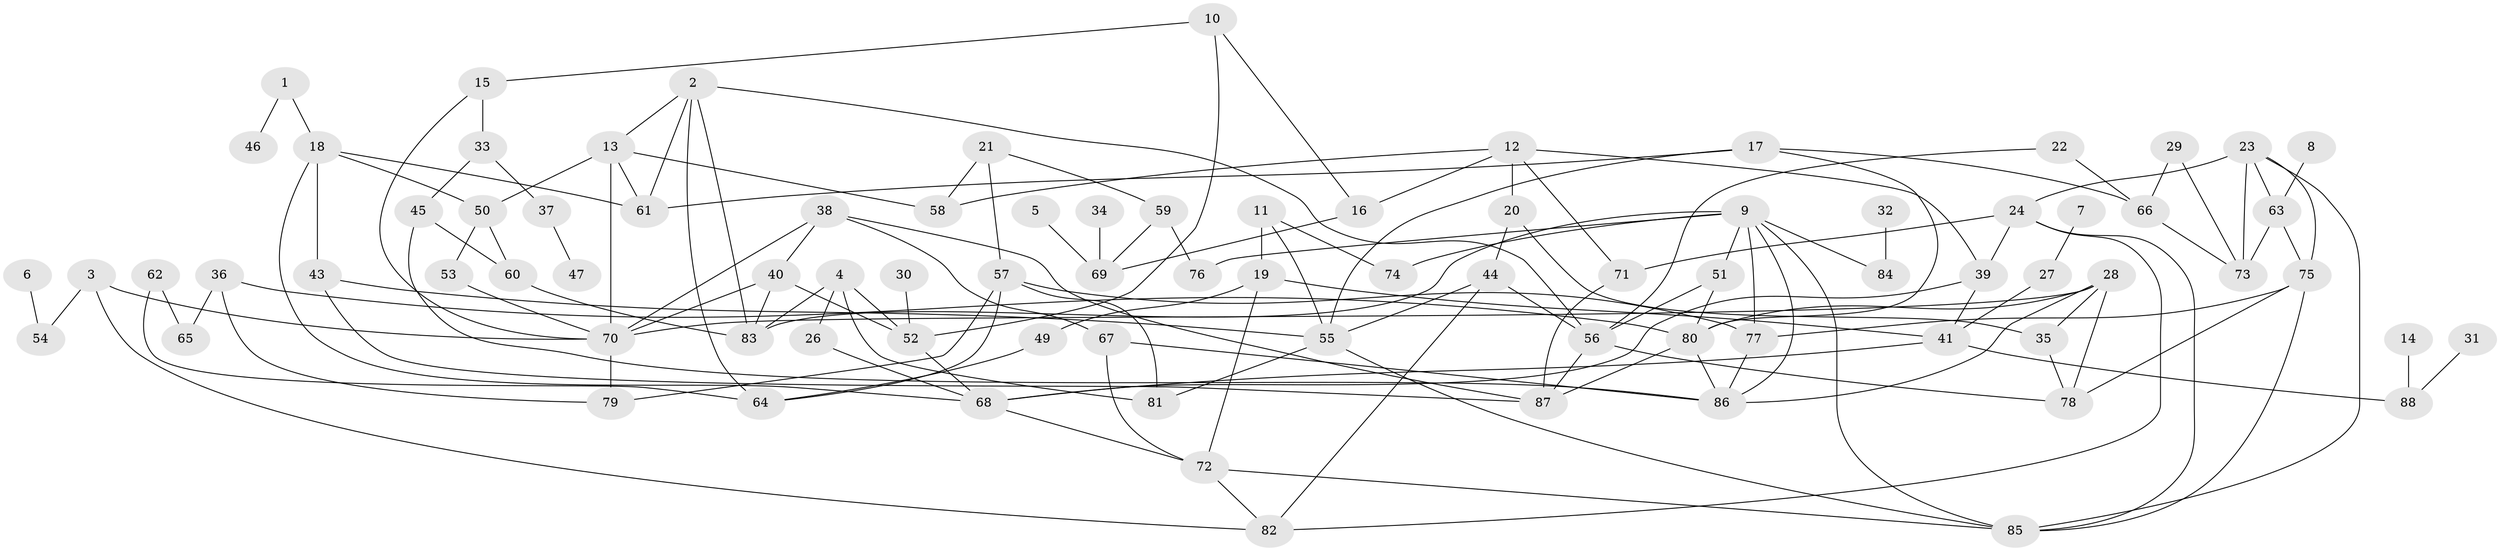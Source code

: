 // original degree distribution, {2: 0.2, 3: 0.28, 6: 0.048, 4: 0.16, 1: 0.184, 5: 0.088, 8: 0.008, 0: 0.024, 9: 0.008}
// Generated by graph-tools (version 1.1) at 2025/35/03/04/25 23:35:47]
// undirected, 85 vertices, 146 edges
graph export_dot {
  node [color=gray90,style=filled];
  1;
  2;
  3;
  4;
  5;
  6;
  7;
  8;
  9;
  10;
  11;
  12;
  13;
  14;
  15;
  16;
  17;
  18;
  19;
  20;
  21;
  22;
  23;
  24;
  26;
  27;
  28;
  29;
  30;
  31;
  32;
  33;
  34;
  35;
  36;
  37;
  38;
  39;
  40;
  41;
  43;
  44;
  45;
  46;
  47;
  49;
  50;
  51;
  52;
  53;
  54;
  55;
  56;
  57;
  58;
  59;
  60;
  61;
  62;
  63;
  64;
  65;
  66;
  67;
  68;
  69;
  70;
  71;
  72;
  73;
  74;
  75;
  76;
  77;
  78;
  79;
  80;
  81;
  82;
  83;
  84;
  85;
  86;
  87;
  88;
  1 -- 18 [weight=1.0];
  1 -- 46 [weight=1.0];
  2 -- 13 [weight=1.0];
  2 -- 56 [weight=1.0];
  2 -- 61 [weight=1.0];
  2 -- 64 [weight=1.0];
  2 -- 83 [weight=1.0];
  3 -- 54 [weight=1.0];
  3 -- 70 [weight=1.0];
  3 -- 82 [weight=1.0];
  4 -- 26 [weight=1.0];
  4 -- 52 [weight=1.0];
  4 -- 81 [weight=1.0];
  4 -- 83 [weight=1.0];
  5 -- 69 [weight=1.0];
  6 -- 54 [weight=1.0];
  7 -- 27 [weight=1.0];
  8 -- 63 [weight=1.0];
  9 -- 51 [weight=1.0];
  9 -- 74 [weight=1.0];
  9 -- 76 [weight=1.0];
  9 -- 77 [weight=1.0];
  9 -- 83 [weight=1.0];
  9 -- 84 [weight=1.0];
  9 -- 85 [weight=1.0];
  9 -- 86 [weight=1.0];
  10 -- 15 [weight=1.0];
  10 -- 16 [weight=1.0];
  10 -- 52 [weight=1.0];
  11 -- 19 [weight=1.0];
  11 -- 55 [weight=1.0];
  11 -- 74 [weight=1.0];
  12 -- 16 [weight=1.0];
  12 -- 20 [weight=1.0];
  12 -- 39 [weight=1.0];
  12 -- 58 [weight=1.0];
  12 -- 71 [weight=1.0];
  13 -- 50 [weight=1.0];
  13 -- 58 [weight=1.0];
  13 -- 61 [weight=1.0];
  13 -- 70 [weight=1.0];
  14 -- 88 [weight=1.0];
  15 -- 33 [weight=1.0];
  15 -- 70 [weight=1.0];
  16 -- 69 [weight=1.0];
  17 -- 55 [weight=1.0];
  17 -- 61 [weight=1.0];
  17 -- 66 [weight=1.0];
  17 -- 80 [weight=1.0];
  18 -- 43 [weight=1.0];
  18 -- 50 [weight=1.0];
  18 -- 61 [weight=1.0];
  18 -- 68 [weight=1.0];
  19 -- 41 [weight=1.0];
  19 -- 49 [weight=1.0];
  19 -- 72 [weight=1.0];
  20 -- 35 [weight=1.0];
  20 -- 44 [weight=1.0];
  21 -- 57 [weight=1.0];
  21 -- 58 [weight=1.0];
  21 -- 59 [weight=1.0];
  22 -- 56 [weight=1.0];
  22 -- 66 [weight=1.0];
  23 -- 24 [weight=1.0];
  23 -- 63 [weight=1.0];
  23 -- 73 [weight=1.0];
  23 -- 75 [weight=1.0];
  23 -- 85 [weight=1.0];
  24 -- 39 [weight=1.0];
  24 -- 71 [weight=1.0];
  24 -- 82 [weight=1.0];
  24 -- 85 [weight=1.0];
  26 -- 68 [weight=1.0];
  27 -- 41 [weight=1.0];
  28 -- 35 [weight=1.0];
  28 -- 70 [weight=1.0];
  28 -- 78 [weight=1.0];
  28 -- 80 [weight=1.0];
  28 -- 86 [weight=1.0];
  29 -- 66 [weight=1.0];
  29 -- 73 [weight=1.0];
  30 -- 52 [weight=1.0];
  31 -- 88 [weight=1.0];
  32 -- 84 [weight=1.0];
  33 -- 37 [weight=1.0];
  33 -- 45 [weight=1.0];
  34 -- 69 [weight=1.0];
  35 -- 78 [weight=1.0];
  36 -- 65 [weight=1.0];
  36 -- 79 [weight=1.0];
  36 -- 80 [weight=1.0];
  37 -- 47 [weight=1.0];
  38 -- 40 [weight=1.0];
  38 -- 67 [weight=1.0];
  38 -- 70 [weight=1.0];
  38 -- 87 [weight=1.0];
  39 -- 41 [weight=1.0];
  39 -- 68 [weight=1.0];
  40 -- 52 [weight=1.0];
  40 -- 70 [weight=1.0];
  40 -- 83 [weight=1.0];
  41 -- 68 [weight=1.0];
  41 -- 88 [weight=1.0];
  43 -- 55 [weight=1.0];
  43 -- 87 [weight=1.0];
  44 -- 55 [weight=1.0];
  44 -- 56 [weight=1.0];
  44 -- 82 [weight=1.0];
  45 -- 60 [weight=1.0];
  45 -- 86 [weight=1.0];
  49 -- 64 [weight=1.0];
  50 -- 53 [weight=1.0];
  50 -- 60 [weight=1.0];
  51 -- 56 [weight=1.0];
  51 -- 80 [weight=1.0];
  52 -- 68 [weight=1.0];
  53 -- 70 [weight=1.0];
  55 -- 81 [weight=1.0];
  55 -- 85 [weight=1.0];
  56 -- 78 [weight=1.0];
  56 -- 87 [weight=1.0];
  57 -- 64 [weight=1.0];
  57 -- 77 [weight=1.0];
  57 -- 79 [weight=1.0];
  57 -- 81 [weight=1.0];
  59 -- 69 [weight=1.0];
  59 -- 76 [weight=1.0];
  60 -- 83 [weight=1.0];
  62 -- 64 [weight=1.0];
  62 -- 65 [weight=1.0];
  63 -- 73 [weight=1.0];
  63 -- 75 [weight=1.0];
  66 -- 73 [weight=1.0];
  67 -- 72 [weight=1.0];
  67 -- 86 [weight=1.0];
  68 -- 72 [weight=1.0];
  70 -- 79 [weight=1.0];
  71 -- 87 [weight=1.0];
  72 -- 82 [weight=1.0];
  72 -- 85 [weight=1.0];
  75 -- 77 [weight=1.0];
  75 -- 78 [weight=1.0];
  75 -- 85 [weight=1.0];
  77 -- 86 [weight=1.0];
  80 -- 86 [weight=1.0];
  80 -- 87 [weight=1.0];
}
